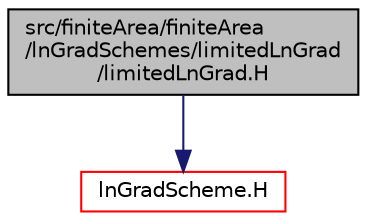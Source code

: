 digraph "src/finiteArea/finiteArea/lnGradSchemes/limitedLnGrad/limitedLnGrad.H"
{
  bgcolor="transparent";
  edge [fontname="Helvetica",fontsize="10",labelfontname="Helvetica",labelfontsize="10"];
  node [fontname="Helvetica",fontsize="10",shape=record];
  Node1 [label="src/finiteArea/finiteArea\l/lnGradSchemes/limitedLnGrad\l/limitedLnGrad.H",height=0.2,width=0.4,color="black", fillcolor="grey75", style="filled" fontcolor="black"];
  Node1 -> Node2 [color="midnightblue",fontsize="10",style="solid",fontname="Helvetica"];
  Node2 [label="lnGradScheme.H",height=0.2,width=0.4,color="red",URL="$lnGradScheme_8H.html"];
}
